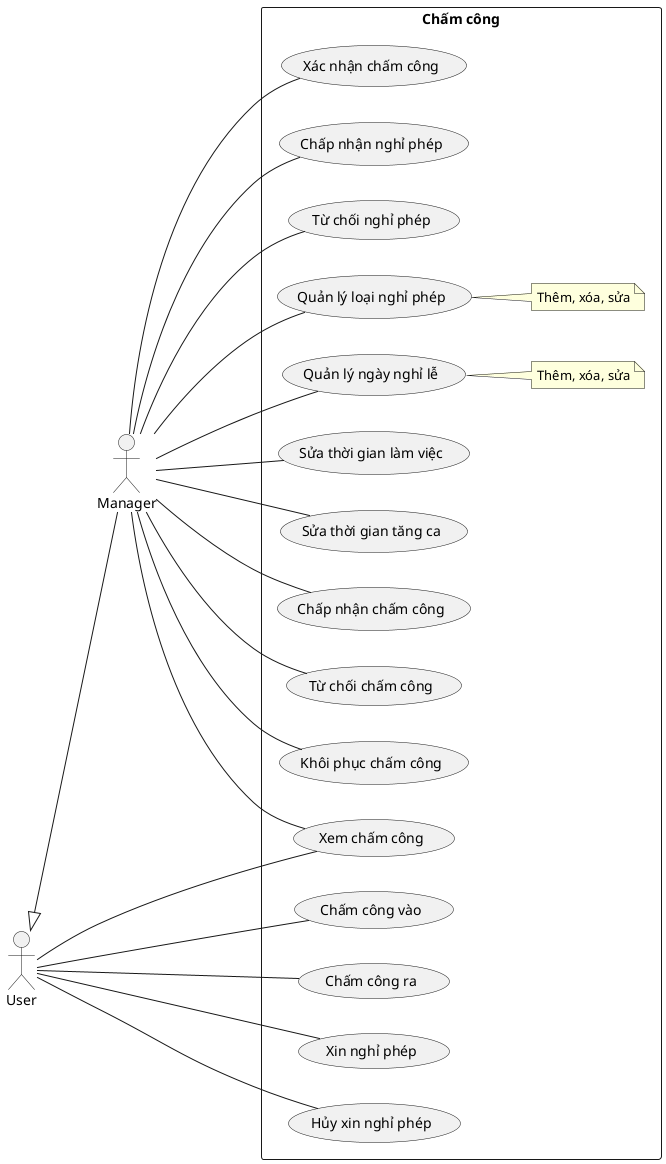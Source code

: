@startuml "Chấm công"
left to right direction
skinparam packageStyle rectangle
actor Manager
actor User

User <|-- Manager

package "Chấm công" {
    User --- (Chấm công vào)
    User --- (Chấm công ra)
    User --- (Xin nghỉ phép)
    User --- (Hủy xin nghỉ phép)
    User --- (Xem chấm công)


    Manager --- (Xem chấm công)
    Manager --- (Sửa thời gian làm việc)
    Manager --- (Sửa thời gian tăng ca)
    Manager --- (Chấp nhận chấm công)
    Manager --- (Từ chối chấm công)
    Manager --- (Khôi phục chấm công)
    Manager --- (Xác nhận chấm công)

    Manager --- (Chấp nhận nghỉ phép)
    Manager --- (Từ chối nghỉ phép)

    Manager --- (Quản lý loại nghỉ phép)
    note right of (Quản lý loại nghỉ phép)
        Thêm, xóa, sửa
    end note

    Manager --- (Quản lý ngày nghỉ lễ)
    note right of (Quản lý ngày nghỉ lễ)
        Thêm, xóa, sửa
    end note
}
@enduml